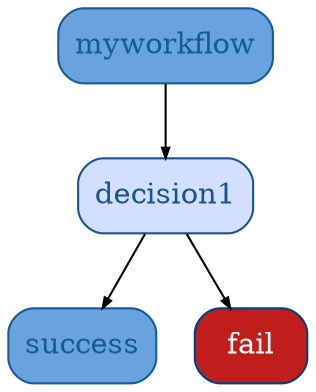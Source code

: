 digraph G {
  1 [ label="myworkflow" fillcolor="#68A3DF" shape="box" color="#1A5998" fontcolor="#1A5998" style="rounded,filled" ];
  2 [ label="decision1" fillcolor="#D3DFFF" shape="box" color="#1A5490" fontcolor="#1A5490" style="rounded,filled" ];
  3 [ label="success" fillcolor="#68A3DF" shape="box" color="#1A5998" fontcolor="#1A5998" style="rounded,filled" ];
  4 [ label="fail" fillcolor="#BF1E1B" shape="box" color="#004080" fontcolor="#FFFFFF" style="rounded,filled" ];
  1 -> 2 [ arrowsize="0.5" ];
  2 -> 3 [ arrowsize="0.5" ];
  2 -> 4 [ arrowsize="0.5" ];
}

